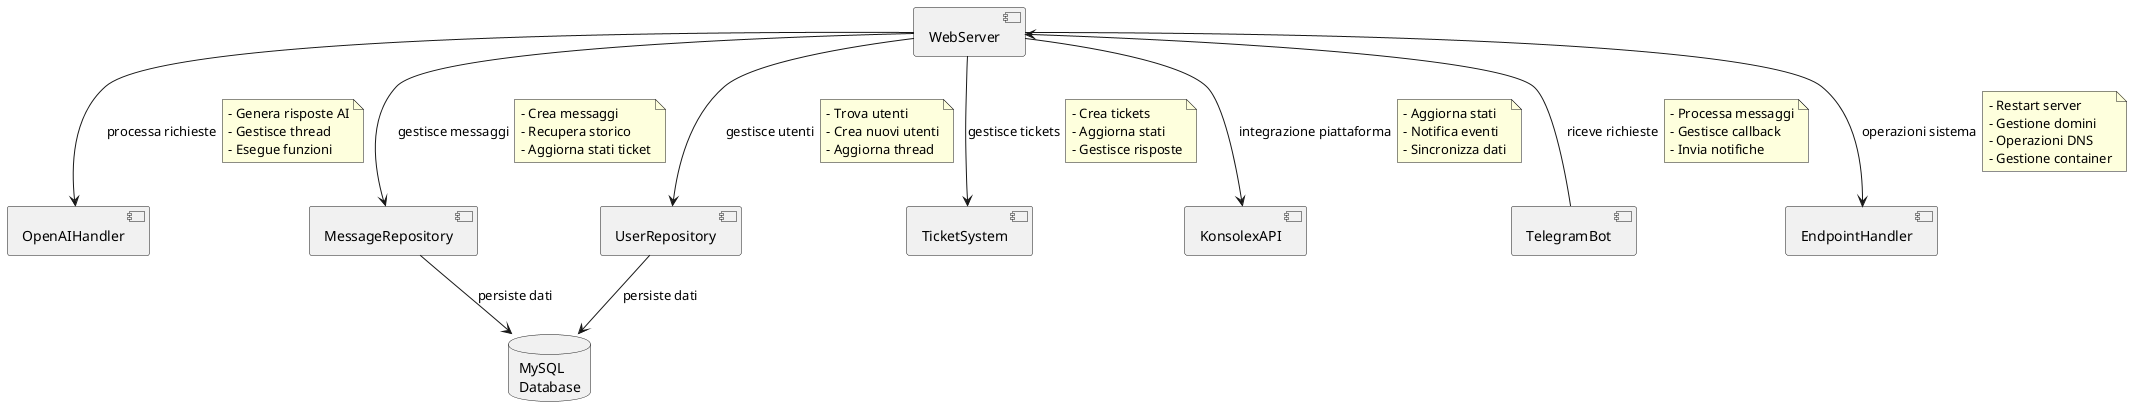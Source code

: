 @startuml
skinparam componentStyle uml2
skinparam backgroundColor white

[WebServer] as WS
[OpenAIHandler] as OAI
[MessageRepository] as MR
[UserRepository] as UR
[TicketSystem] as TS
[KonsolexAPI] as KAPI
[TelegramBot] as TB
[EndpointHandler] as EH
database "MySQL\nDatabase" as DB

' WebServer -> Repositories
WS --> MR : gestisce messaggi
note right on link
  - Crea messaggi
  - Recupera storico
  - Aggiorna stati ticket
end note

WS --> UR : gestisce utenti
note right on link
  - Trova utenti
  - Crea nuovi utenti
  - Aggiorna thread
end note

' WebServer -> APIs
WS --> KAPI : integrazione piattaforma
note right on link
  - Aggiorna stati
  - Notifica eventi
  - Sincronizza dati
end note

' WebServer -> OpenAI
WS --> OAI : processa richieste
note right on link
  - Genera risposte AI
  - Gestisce thread
  - Esegue funzioni
end note

' WebServer -> TicketSystem
WS --> TS : gestisce tickets
note right on link
  - Crea tickets
  - Aggiorna stati
  - Gestisce risposte
end note

' WebServer -> TelegramBot
WS <-- TB : riceve richieste
note right on link
  - Processa messaggi
  - Gestisce callback
  - Invia notifiche
end note

' WebServer -> EndpointHandler
WS --> EH : operazioni sistema
note right on link
  - Restart server
  - Gestione domini
  - Operazioni DNS
  - Gestione container
end note

' Repositories -> Database
MR --> DB : persiste dati
UR --> DB : persiste dati

@enduml
